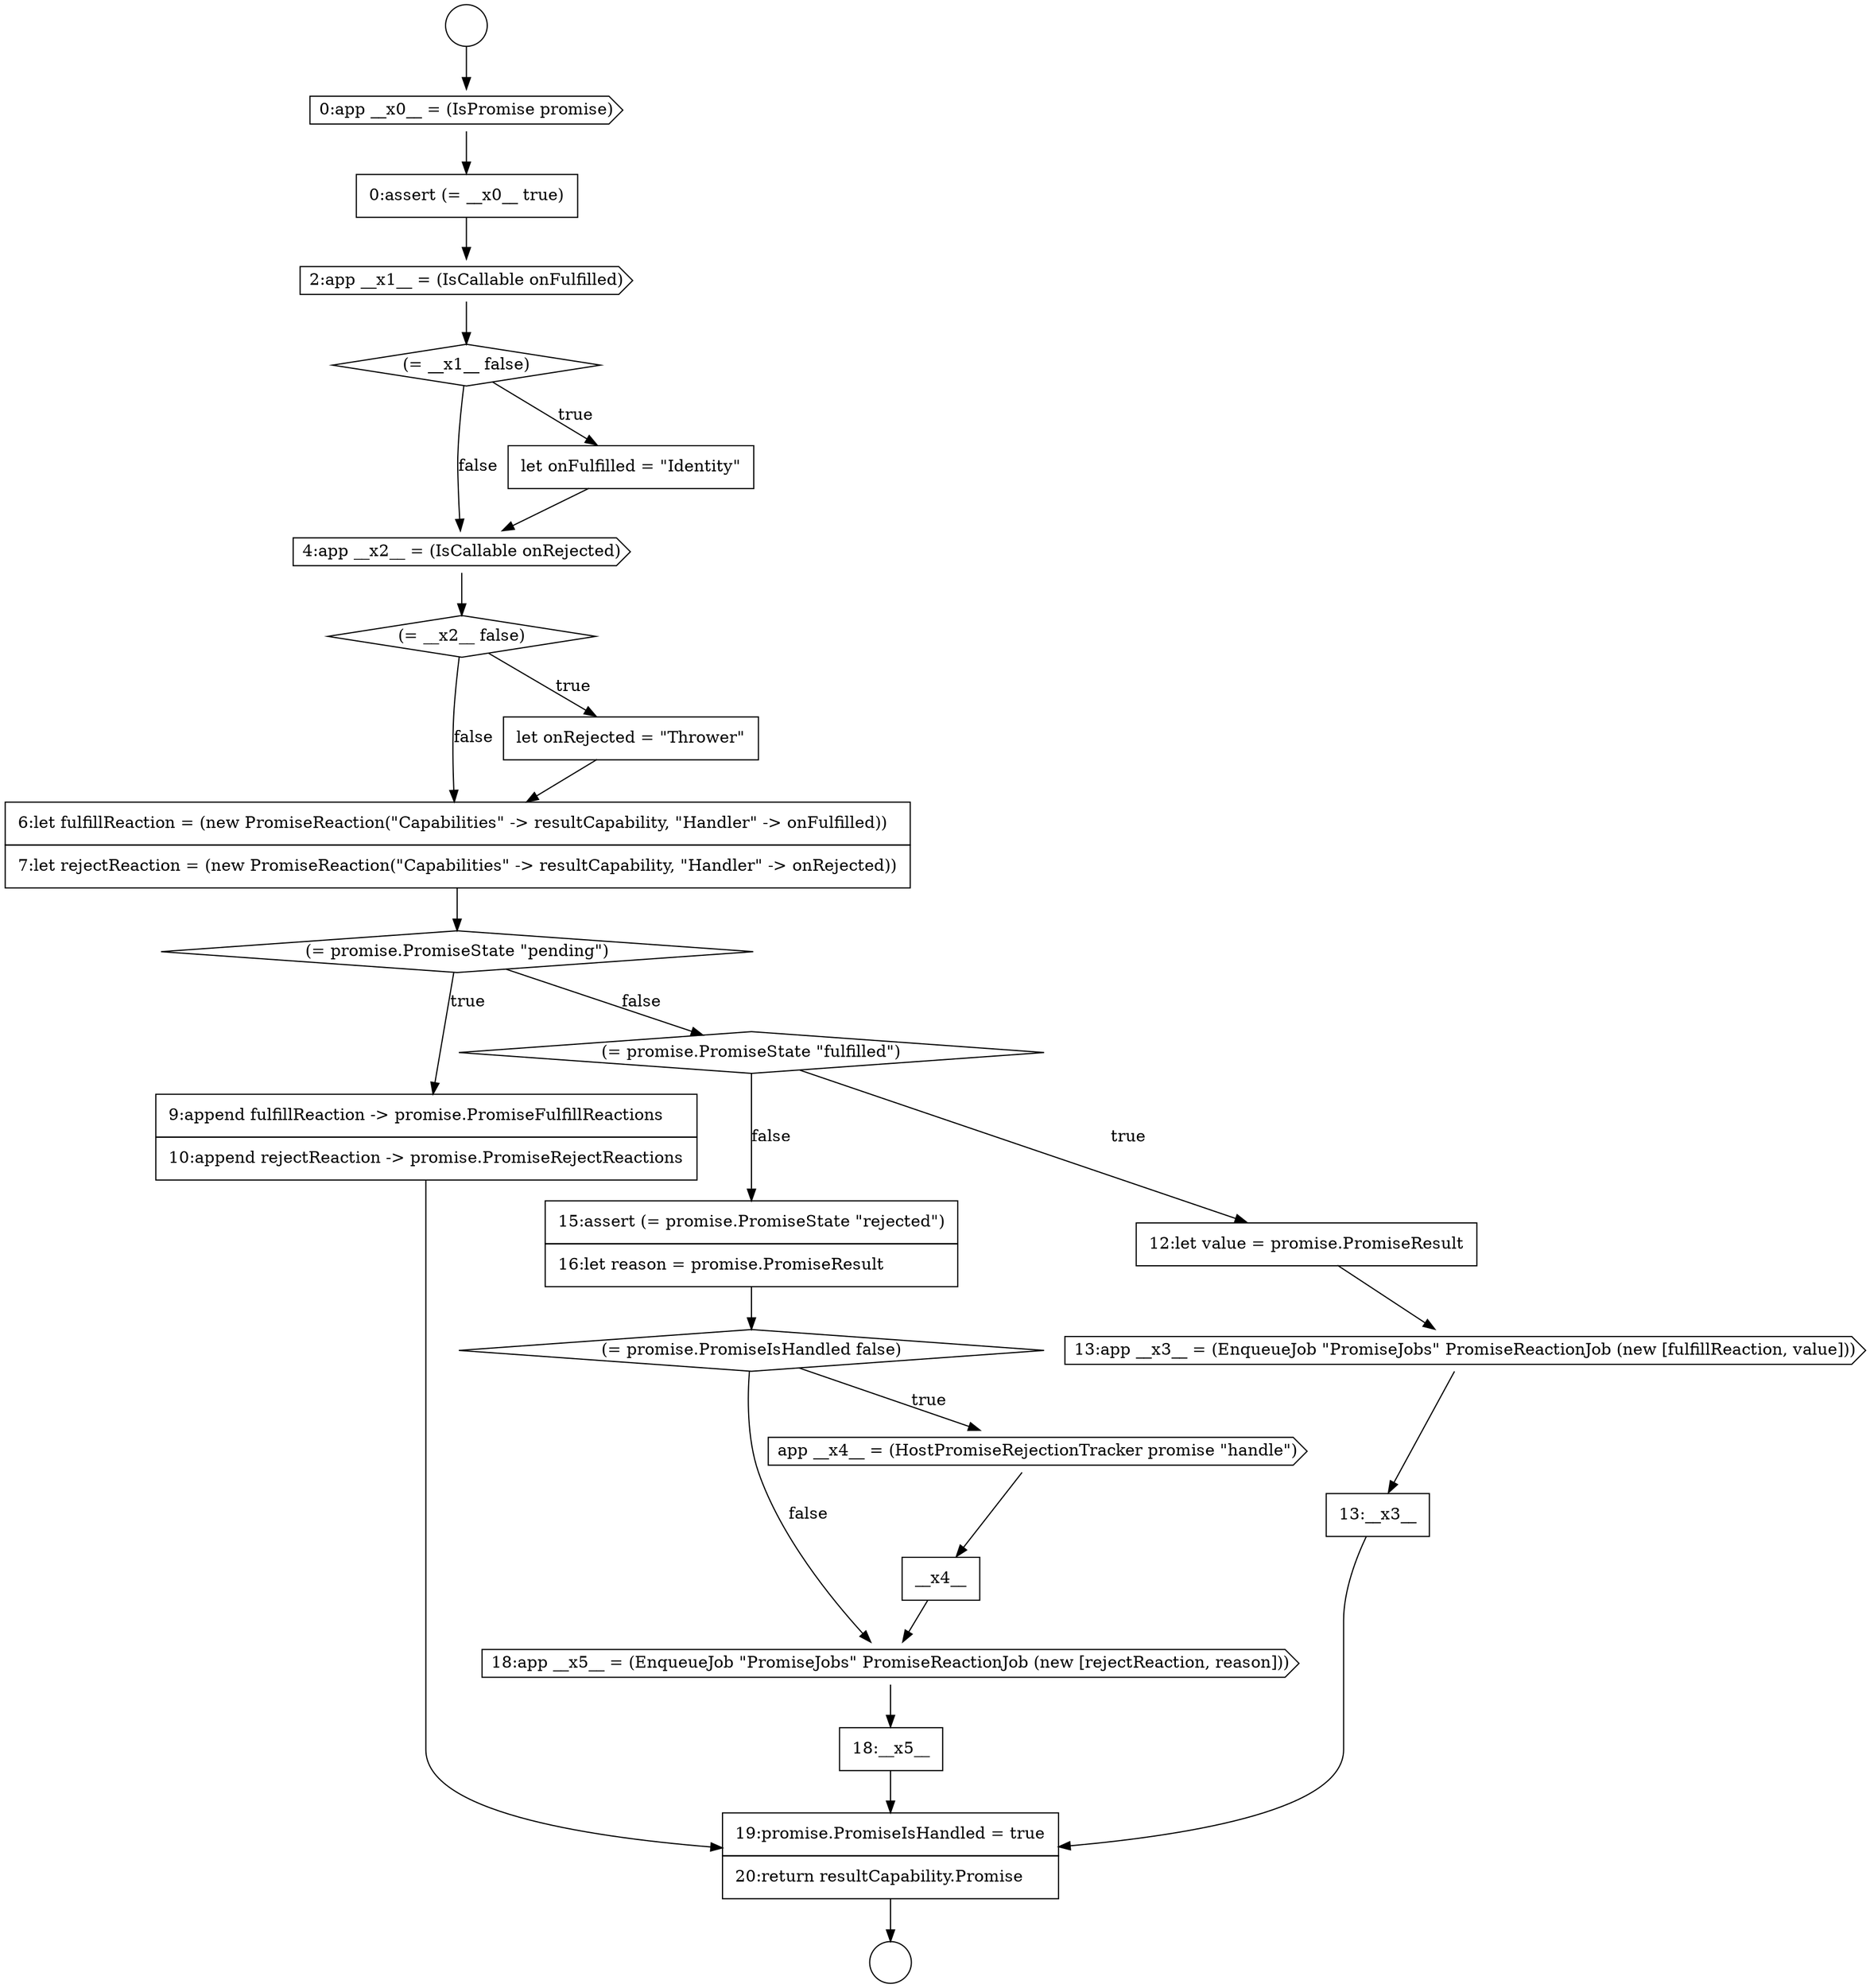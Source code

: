 digraph {
  node16105 [shape=none, margin=0, label=<<font color="black">
    <table border="0" cellborder="1" cellspacing="0" cellpadding="10">
      <tr><td align="left">0:assert (= __x0__ true)</td></tr>
    </table>
  </font>> color="black" fillcolor="white" style=filled]
  node16118 [shape=none, margin=0, label=<<font color="black">
    <table border="0" cellborder="1" cellspacing="0" cellpadding="10">
      <tr><td align="left">13:__x3__</td></tr>
    </table>
  </font>> color="black" fillcolor="white" style=filled]
  node16114 [shape=none, margin=0, label=<<font color="black">
    <table border="0" cellborder="1" cellspacing="0" cellpadding="10">
      <tr><td align="left">9:append fulfillReaction -&gt; promise.PromiseFulfillReactions</td></tr>
      <tr><td align="left">10:append rejectReaction -&gt; promise.PromiseRejectReactions</td></tr>
    </table>
  </font>> color="black" fillcolor="white" style=filled]
  node16109 [shape=cds, label=<<font color="black">4:app __x2__ = (IsCallable onRejected)</font>> color="black" fillcolor="white" style=filled]
  node16119 [shape=none, margin=0, label=<<font color="black">
    <table border="0" cellborder="1" cellspacing="0" cellpadding="10">
      <tr><td align="left">15:assert (= promise.PromiseState &quot;rejected&quot;)</td></tr>
      <tr><td align="left">16:let reason = promise.PromiseResult</td></tr>
    </table>
  </font>> color="black" fillcolor="white" style=filled]
  node16104 [shape=cds, label=<<font color="black">0:app __x0__ = (IsPromise promise)</font>> color="black" fillcolor="white" style=filled]
  node16123 [shape=cds, label=<<font color="black">18:app __x5__ = (EnqueueJob &quot;PromiseJobs&quot; PromiseReactionJob (new [rejectReaction, reason]))</font>> color="black" fillcolor="white" style=filled]
  node16108 [shape=none, margin=0, label=<<font color="black">
    <table border="0" cellborder="1" cellspacing="0" cellpadding="10">
      <tr><td align="left">let onFulfilled = &quot;Identity&quot;</td></tr>
    </table>
  </font>> color="black" fillcolor="white" style=filled]
  node16112 [shape=none, margin=0, label=<<font color="black">
    <table border="0" cellborder="1" cellspacing="0" cellpadding="10">
      <tr><td align="left">6:let fulfillReaction = (new PromiseReaction(&quot;Capabilities&quot; -&gt; resultCapability, &quot;Handler&quot; -&gt; onFulfilled))</td></tr>
      <tr><td align="left">7:let rejectReaction = (new PromiseReaction(&quot;Capabilities&quot; -&gt; resultCapability, &quot;Handler&quot; -&gt; onRejected))</td></tr>
    </table>
  </font>> color="black" fillcolor="white" style=filled]
  node16122 [shape=none, margin=0, label=<<font color="black">
    <table border="0" cellborder="1" cellspacing="0" cellpadding="10">
      <tr><td align="left">__x4__</td></tr>
    </table>
  </font>> color="black" fillcolor="white" style=filled]
  node16107 [shape=diamond, label=<<font color="black">(= __x1__ false)</font>> color="black" fillcolor="white" style=filled]
  node16106 [shape=cds, label=<<font color="black">2:app __x1__ = (IsCallable onFulfilled)</font>> color="black" fillcolor="white" style=filled]
  node16121 [shape=cds, label=<<font color="black">app __x4__ = (HostPromiseRejectionTracker promise &quot;handle&quot;)</font>> color="black" fillcolor="white" style=filled]
  node16102 [shape=circle label=" " color="black" fillcolor="white" style=filled]
  node16117 [shape=cds, label=<<font color="black">13:app __x3__ = (EnqueueJob &quot;PromiseJobs&quot; PromiseReactionJob (new [fulfillReaction, value]))</font>> color="black" fillcolor="white" style=filled]
  node16113 [shape=diamond, label=<<font color="black">(= promise.PromiseState &quot;pending&quot;)</font>> color="black" fillcolor="white" style=filled]
  node16110 [shape=diamond, label=<<font color="black">(= __x2__ false)</font>> color="black" fillcolor="white" style=filled]
  node16125 [shape=none, margin=0, label=<<font color="black">
    <table border="0" cellborder="1" cellspacing="0" cellpadding="10">
      <tr><td align="left">19:promise.PromiseIsHandled = true</td></tr>
      <tr><td align="left">20:return resultCapability.Promise</td></tr>
    </table>
  </font>> color="black" fillcolor="white" style=filled]
  node16103 [shape=circle label=" " color="black" fillcolor="white" style=filled]
  node16124 [shape=none, margin=0, label=<<font color="black">
    <table border="0" cellborder="1" cellspacing="0" cellpadding="10">
      <tr><td align="left">18:__x5__</td></tr>
    </table>
  </font>> color="black" fillcolor="white" style=filled]
  node16115 [shape=diamond, label=<<font color="black">(= promise.PromiseState &quot;fulfilled&quot;)</font>> color="black" fillcolor="white" style=filled]
  node16120 [shape=diamond, label=<<font color="black">(= promise.PromiseIsHandled false)</font>> color="black" fillcolor="white" style=filled]
  node16116 [shape=none, margin=0, label=<<font color="black">
    <table border="0" cellborder="1" cellspacing="0" cellpadding="10">
      <tr><td align="left">12:let value = promise.PromiseResult</td></tr>
    </table>
  </font>> color="black" fillcolor="white" style=filled]
  node16111 [shape=none, margin=0, label=<<font color="black">
    <table border="0" cellborder="1" cellspacing="0" cellpadding="10">
      <tr><td align="left">let onRejected = &quot;Thrower&quot;</td></tr>
    </table>
  </font>> color="black" fillcolor="white" style=filled]
  node16110 -> node16111 [label=<<font color="black">true</font>> color="black"]
  node16110 -> node16112 [label=<<font color="black">false</font>> color="black"]
  node16123 -> node16124 [ color="black"]
  node16109 -> node16110 [ color="black"]
  node16113 -> node16114 [label=<<font color="black">true</font>> color="black"]
  node16113 -> node16115 [label=<<font color="black">false</font>> color="black"]
  node16118 -> node16125 [ color="black"]
  node16106 -> node16107 [ color="black"]
  node16114 -> node16125 [ color="black"]
  node16105 -> node16106 [ color="black"]
  node16119 -> node16120 [ color="black"]
  node16112 -> node16113 [ color="black"]
  node16104 -> node16105 [ color="black"]
  node16108 -> node16109 [ color="black"]
  node16120 -> node16121 [label=<<font color="black">true</font>> color="black"]
  node16120 -> node16123 [label=<<font color="black">false</font>> color="black"]
  node16125 -> node16103 [ color="black"]
  node16116 -> node16117 [ color="black"]
  node16115 -> node16116 [label=<<font color="black">true</font>> color="black"]
  node16115 -> node16119 [label=<<font color="black">false</font>> color="black"]
  node16102 -> node16104 [ color="black"]
  node16121 -> node16122 [ color="black"]
  node16107 -> node16108 [label=<<font color="black">true</font>> color="black"]
  node16107 -> node16109 [label=<<font color="black">false</font>> color="black"]
  node16122 -> node16123 [ color="black"]
  node16124 -> node16125 [ color="black"]
  node16117 -> node16118 [ color="black"]
  node16111 -> node16112 [ color="black"]
}

